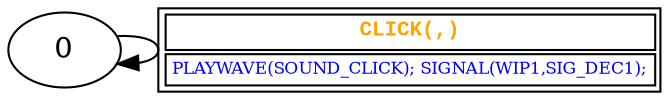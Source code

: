 digraph {
 node [shape=oval];
"0" -> "0"[fontcolor=orange, label=< <table border="1"><tr><td><font face="Courier New" point-size="10"><b>CLICK(,)<br align="left"/></b></font></td></tr>
<tr><td><font point-size="8" color ="blue">PLAYWAVE(SOUND_CLICK); SIGNAL(WIP1,SIG_DEC1);<br align="left"/></font></td></tr></table>>];
}
